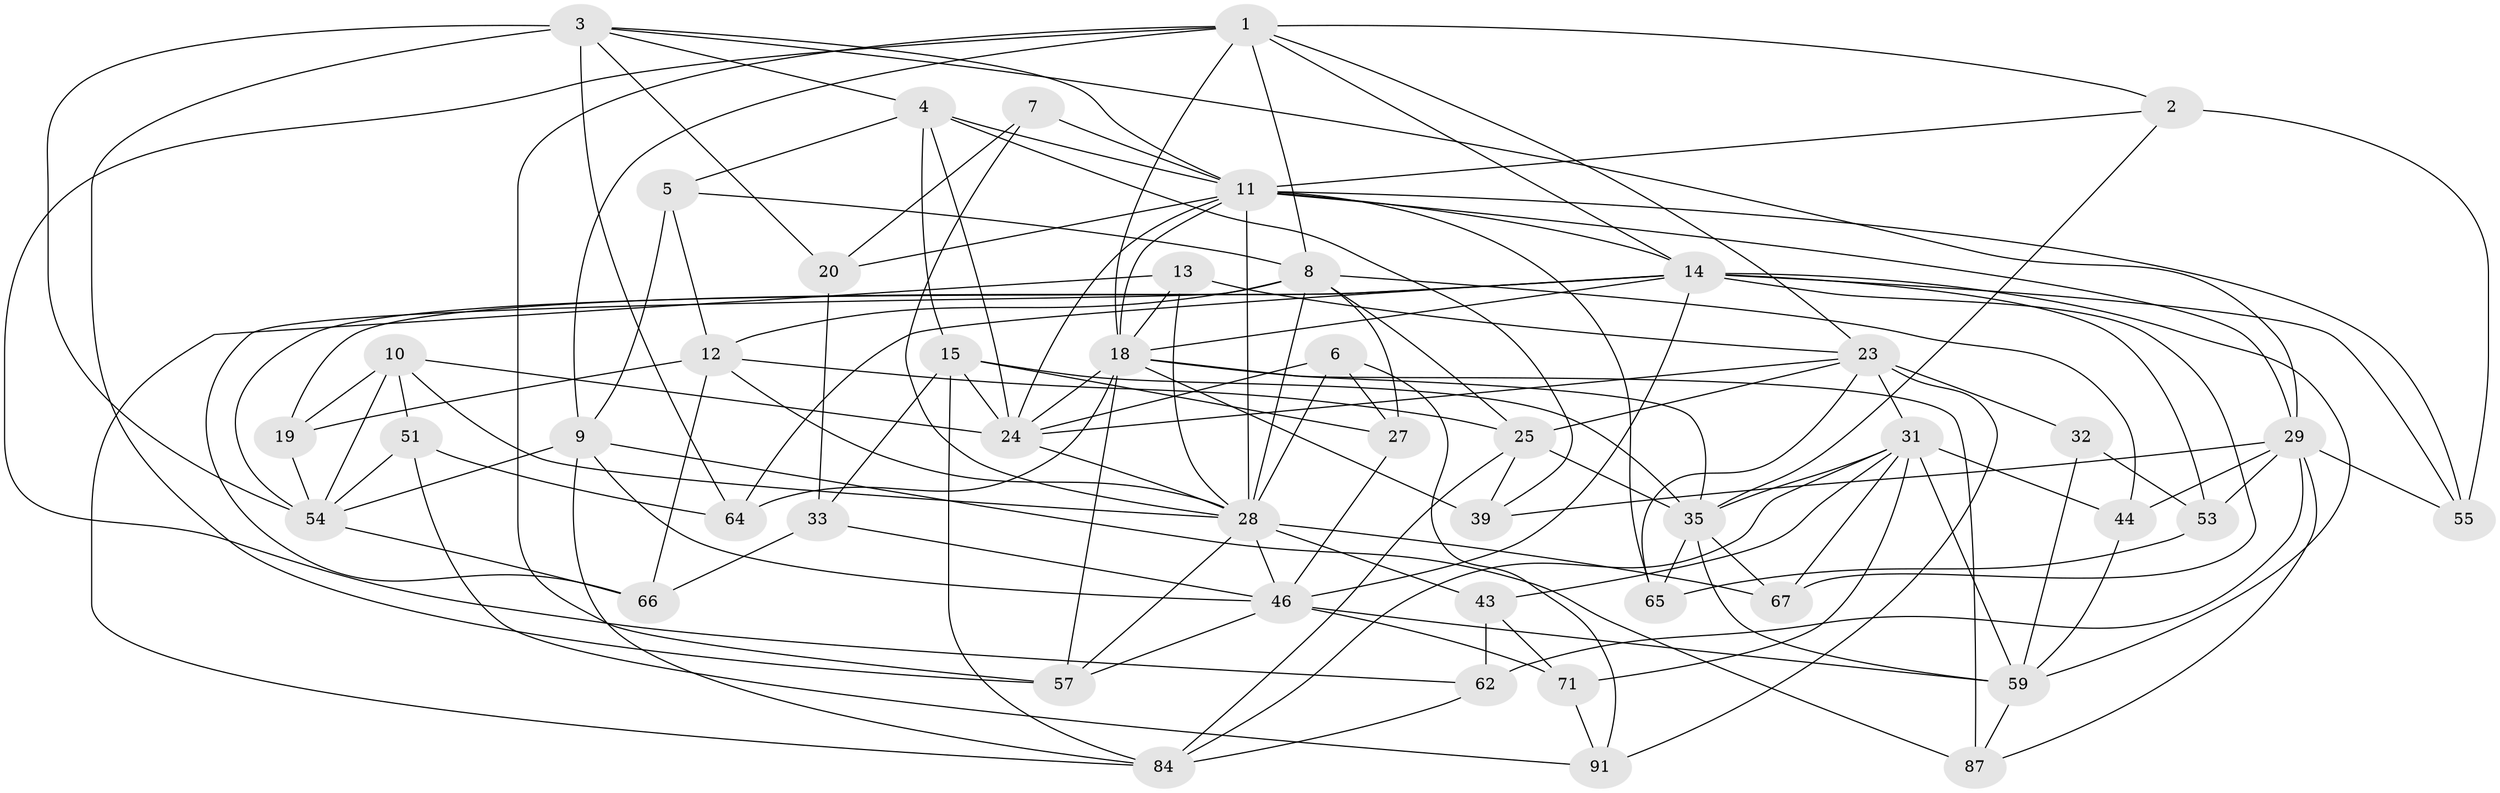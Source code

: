 // original degree distribution, {4: 1.0}
// Generated by graph-tools (version 1.1) at 2025/16/03/09/25 04:16:22]
// undirected, 47 vertices, 135 edges
graph export_dot {
graph [start="1"]
  node [color=gray90,style=filled];
  1 [super="+68+22"];
  2;
  3 [super="+78+41"];
  4 [super="+93"];
  5;
  6;
  7;
  8 [super="+63+37"];
  9 [super="+83"];
  10 [super="+16"];
  11 [super="+60+17+61"];
  12 [super="+42"];
  13;
  14 [super="+21+58+26"];
  15 [super="+76"];
  18 [super="+45+36"];
  19;
  20;
  23 [super="+56"];
  24 [super="+40+70"];
  25 [super="+86"];
  27;
  28 [super="+34+49"];
  29 [super="+30+47+77"];
  31 [super="+69+94"];
  32;
  33;
  35 [super="+38+52"];
  39;
  43;
  44;
  46 [super="+50+90"];
  51;
  53;
  54 [super="+89+75"];
  55;
  57 [super="+92"];
  59 [super="+74+82"];
  62;
  64;
  65;
  66;
  67;
  71;
  84 [super="+88"];
  87;
  91;
  1 -- 9;
  1 -- 57;
  1 -- 8;
  1 -- 2;
  1 -- 18;
  1 -- 62;
  1 -- 23;
  1 -- 14;
  2 -- 55;
  2 -- 35;
  2 -- 11;
  3 -- 57 [weight=2];
  3 -- 64;
  3 -- 54;
  3 -- 29;
  3 -- 20;
  3 -- 4;
  3 -- 11;
  4 -- 24;
  4 -- 5;
  4 -- 11;
  4 -- 39;
  4 -- 15;
  5 -- 9;
  5 -- 8;
  5 -- 12;
  6 -- 24;
  6 -- 27;
  6 -- 91;
  6 -- 28;
  7 -- 20;
  7 -- 28;
  7 -- 11 [weight=2];
  8 -- 66;
  8 -- 12;
  8 -- 28;
  8 -- 25;
  8 -- 27;
  8 -- 44;
  9 -- 87;
  9 -- 84;
  9 -- 46;
  9 -- 54;
  10 -- 54 [weight=2];
  10 -- 19;
  10 -- 51;
  10 -- 24;
  10 -- 28;
  11 -- 29;
  11 -- 14 [weight=2];
  11 -- 65;
  11 -- 20;
  11 -- 55;
  11 -- 28;
  11 -- 24;
  11 -- 18;
  12 -- 66;
  12 -- 28;
  12 -- 19;
  12 -- 25;
  13 -- 23;
  13 -- 18;
  13 -- 28;
  13 -- 84;
  14 -- 55;
  14 -- 53;
  14 -- 67;
  14 -- 19;
  14 -- 64;
  14 -- 54;
  14 -- 46;
  14 -- 18;
  14 -- 59;
  15 -- 33;
  15 -- 35;
  15 -- 24;
  15 -- 27;
  15 -- 84;
  18 -- 87;
  18 -- 57;
  18 -- 64;
  18 -- 35;
  18 -- 39;
  18 -- 24;
  19 -- 54;
  20 -- 33;
  23 -- 91;
  23 -- 25;
  23 -- 32;
  23 -- 65;
  23 -- 24;
  23 -- 31;
  24 -- 28;
  25 -- 39;
  25 -- 35;
  25 -- 84;
  27 -- 46;
  28 -- 67;
  28 -- 46;
  28 -- 57;
  28 -- 43;
  29 -- 44;
  29 -- 62;
  29 -- 87;
  29 -- 39;
  29 -- 53;
  29 -- 55;
  31 -- 71;
  31 -- 35;
  31 -- 44;
  31 -- 67;
  31 -- 43;
  31 -- 84;
  31 -- 59;
  32 -- 59 [weight=2];
  32 -- 53;
  33 -- 66;
  33 -- 46;
  35 -- 65;
  35 -- 67;
  35 -- 59;
  43 -- 62;
  43 -- 71;
  44 -- 59;
  46 -- 71;
  46 -- 57;
  46 -- 59;
  51 -- 91;
  51 -- 64;
  51 -- 54;
  53 -- 65;
  54 -- 66;
  59 -- 87;
  62 -- 84;
  71 -- 91;
}
